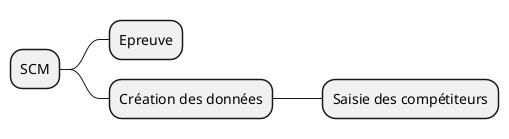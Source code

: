@startmindmap "Ski Championships Management Mind Map"
* SCM
** Epreuve
** Création des données
*** Saisie des compétiteurs
@endmindmap

@startuml "Ski Championships Management Class Diagram"
hide empty members
caption Ski Championships Management\nClass Diagram
footer Bertrand C
header Last updated 15/10/2020
title Ski Championships\nManagement

namespace Scm {
    'note "This is a floating note\n<b>in case I need it</b>" as N1

    class Event
    {
        -id: int
        -location: string
        -startDate: DateTime
        -endDate: DateTime0
        +create(): Event
        +update()
        +delete(): bool
        +{static}list(): Event[]
        +export(): bool
        +import(): bool
    }

    class Competitor
    {
        -id: int
        -lastName: string
        -firstName: string
        -birthDate: DateTime
        -email: string
        -photo: resource
        +create(): Competitor
        +update()
        +delete(): bool
        +{static}list(): Competitor[]
    }

    class Run
    {
        -id: int
        -number: int
        -time: string
        +create(): Run
        +delete(): bool
    }

    class Result
    {
        -id: int
        -time: string
        +create(): Result
        +delete(): bool
        +{static}list(): Result[]
    }

    abstract Metadata
    {
        #id: int
        #name: string
        #description: string
        #create()
        #update()
        #delete(): bool
        #list
    }

    class Category
    {
    }

    class Profile
    {
    }

    (Event, Competitor) "1" *.. "1" Result : obtains
    Event "1" *-- "0..n" Competitor : < takes part
    (Event, Competitor) "1" *.. "0..2" Run : runs
    Metadata <|-l- Category
    Metadata <|-r- Profile
    Competitor "1..n" o-- "1" Category : belongs to >
    Competitor "1..n" o-- "1" Profile : has >
}
@enduml